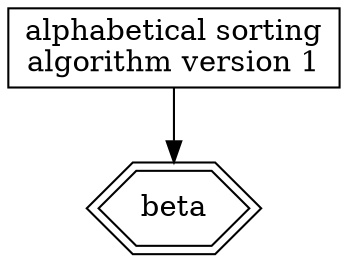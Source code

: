digraph G {
    // newlines in labels are okay.  I need to figure out where to break though
    A [label="alphabetical sorting\nalgorithm version 1"; shape=rect]
    // peripheries=2 or more gives a double border
    B [label="beta"; shape=hexagon; peripheries=2]
    A -> B
}
